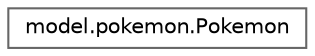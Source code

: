 digraph "Graphical Class Hierarchy"
{
 // LATEX_PDF_SIZE
  bgcolor="transparent";
  edge [fontname=Helvetica,fontsize=10,labelfontname=Helvetica,labelfontsize=10];
  node [fontname=Helvetica,fontsize=10,shape=box,height=0.2,width=0.4];
  rankdir="LR";
  Node0 [id="Node000000",label="model.pokemon.Pokemon",height=0.2,width=0.4,color="grey40", fillcolor="white", style="filled",URL="$classmodel_1_1pokemon_1_1Pokemon.html",tooltip="The Pokemon class represents a Pokémon in the game."];
}
